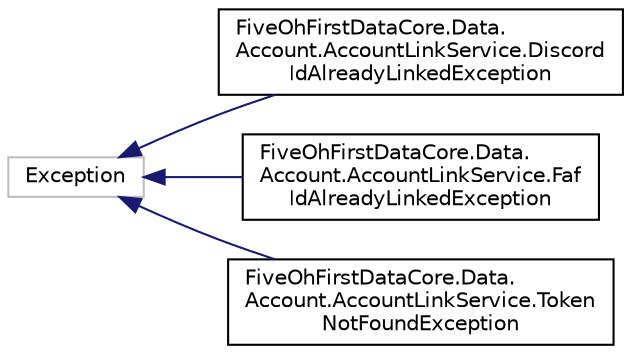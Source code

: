 digraph "Graphical Class Hierarchy"
{
 // LATEX_PDF_SIZE
  edge [fontname="Helvetica",fontsize="10",labelfontname="Helvetica",labelfontsize="10"];
  node [fontname="Helvetica",fontsize="10",shape=record];
  rankdir="LR";
  Node24 [label="Exception",height=0.2,width=0.4,color="grey75", fillcolor="white", style="filled",tooltip=" "];
  Node24 -> Node0 [dir="back",color="midnightblue",fontsize="10",style="solid",fontname="Helvetica"];
  Node0 [label="FiveOhFirstDataCore.Data.\lAccount.AccountLinkService.Discord\lIdAlreadyLinkedException",height=0.2,width=0.4,color="black", fillcolor="white", style="filled",URL="$class_five_oh_first_data_core_1_1_data_1_1_account_1_1_account_link_service_1_1_discord_id_already_linked_exception.html",tooltip="Thrown when a Discord User ID is attempted to be linked to a new FAF account after it has already bee..."];
  Node24 -> Node26 [dir="back",color="midnightblue",fontsize="10",style="solid",fontname="Helvetica"];
  Node26 [label="FiveOhFirstDataCore.Data.\lAccount.AccountLinkService.Faf\lIdAlreadyLinkedException",height=0.2,width=0.4,color="black", fillcolor="white", style="filled",URL="$class_five_oh_first_data_core_1_1_data_1_1_account_1_1_account_link_service_1_1_faf_id_already_linked_exception.html",tooltip="Thrown when a Faf User ID is attempted to be linked to a Discord account after it has already been li..."];
  Node24 -> Node27 [dir="back",color="midnightblue",fontsize="10",style="solid",fontname="Helvetica"];
  Node27 [label="FiveOhFirstDataCore.Data.\lAccount.AccountLinkService.Token\lNotFoundException",height=0.2,width=0.4,color="black", fillcolor="white", style="filled",URL="$class_five_oh_first_data_core_1_1_data_1_1_account_1_1_account_link_service_1_1_token_not_found_exception.html",tooltip="Thrown when a bind is attempted to be made with a token that is no longer valid."];
}
